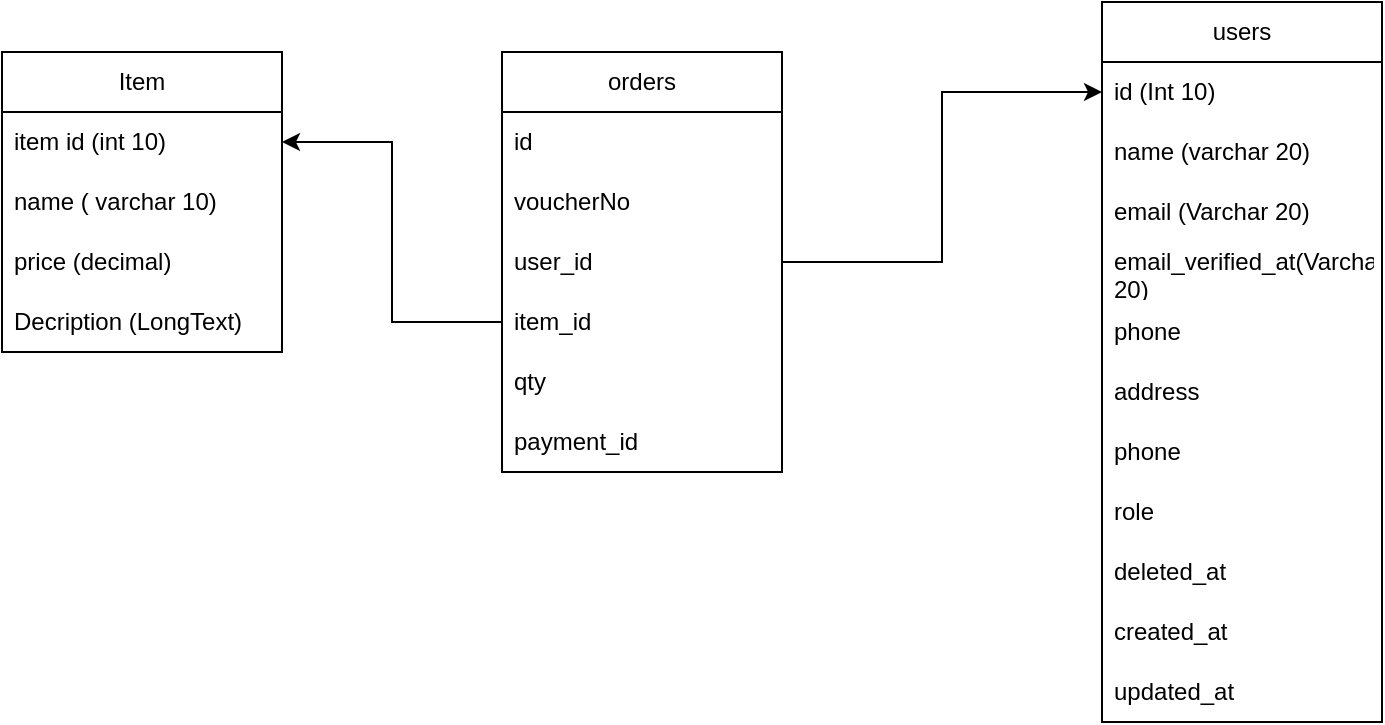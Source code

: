 <mxfile version="24.0.7" type="device">
  <diagram name="Page-1" id="aOPSAaQ3hiPPlJmph4lV">
    <mxGraphModel dx="880" dy="434" grid="1" gridSize="10" guides="1" tooltips="1" connect="1" arrows="1" fold="1" page="1" pageScale="1" pageWidth="850" pageHeight="1100" math="0" shadow="0">
      <root>
        <mxCell id="0" />
        <mxCell id="1" parent="0" />
        <mxCell id="Kwa43FtDJhBdHkIkMjGB-1" value="Item" style="swimlane;fontStyle=0;childLayout=stackLayout;horizontal=1;startSize=30;horizontalStack=0;resizeParent=1;resizeParentMax=0;resizeLast=0;collapsible=1;marginBottom=0;whiteSpace=wrap;html=1;" parent="1" vertex="1">
          <mxGeometry x="90" y="80" width="140" height="150" as="geometry" />
        </mxCell>
        <mxCell id="Kwa43FtDJhBdHkIkMjGB-2" value="item id (int 10)" style="text;strokeColor=none;fillColor=none;align=left;verticalAlign=middle;spacingLeft=4;spacingRight=4;overflow=hidden;points=[[0,0.5],[1,0.5]];portConstraint=eastwest;rotatable=0;whiteSpace=wrap;html=1;" parent="Kwa43FtDJhBdHkIkMjGB-1" vertex="1">
          <mxGeometry y="30" width="140" height="30" as="geometry" />
        </mxCell>
        <mxCell id="Kwa43FtDJhBdHkIkMjGB-3" value="name ( varchar 10)" style="text;strokeColor=none;fillColor=none;align=left;verticalAlign=middle;spacingLeft=4;spacingRight=4;overflow=hidden;points=[[0,0.5],[1,0.5]];portConstraint=eastwest;rotatable=0;whiteSpace=wrap;html=1;" parent="Kwa43FtDJhBdHkIkMjGB-1" vertex="1">
          <mxGeometry y="60" width="140" height="30" as="geometry" />
        </mxCell>
        <mxCell id="Kwa43FtDJhBdHkIkMjGB-4" value="price (decimal)" style="text;strokeColor=none;fillColor=none;align=left;verticalAlign=middle;spacingLeft=4;spacingRight=4;overflow=hidden;points=[[0,0.5],[1,0.5]];portConstraint=eastwest;rotatable=0;whiteSpace=wrap;html=1;" parent="Kwa43FtDJhBdHkIkMjGB-1" vertex="1">
          <mxGeometry y="90" width="140" height="30" as="geometry" />
        </mxCell>
        <mxCell id="Kwa43FtDJhBdHkIkMjGB-14" value="Decription (LongText)" style="text;strokeColor=none;fillColor=none;align=left;verticalAlign=middle;spacingLeft=4;spacingRight=4;overflow=hidden;points=[[0,0.5],[1,0.5]];portConstraint=eastwest;rotatable=0;whiteSpace=wrap;html=1;" parent="Kwa43FtDJhBdHkIkMjGB-1" vertex="1">
          <mxGeometry y="120" width="140" height="30" as="geometry" />
        </mxCell>
        <mxCell id="Kwa43FtDJhBdHkIkMjGB-6" value="users" style="swimlane;fontStyle=0;childLayout=stackLayout;horizontal=1;startSize=30;horizontalStack=0;resizeParent=1;resizeParentMax=0;resizeLast=0;collapsible=1;marginBottom=0;whiteSpace=wrap;html=1;" parent="1" vertex="1">
          <mxGeometry x="640" y="55" width="140" height="360" as="geometry" />
        </mxCell>
        <mxCell id="Kwa43FtDJhBdHkIkMjGB-7" value="id (Int 10)" style="text;strokeColor=none;fillColor=none;align=left;verticalAlign=middle;spacingLeft=4;spacingRight=4;overflow=hidden;points=[[0,0.5],[1,0.5]];portConstraint=eastwest;rotatable=0;whiteSpace=wrap;html=1;" parent="Kwa43FtDJhBdHkIkMjGB-6" vertex="1">
          <mxGeometry y="30" width="140" height="30" as="geometry" />
        </mxCell>
        <mxCell id="Kwa43FtDJhBdHkIkMjGB-8" value="name (varchar 20)" style="text;strokeColor=none;fillColor=none;align=left;verticalAlign=middle;spacingLeft=4;spacingRight=4;overflow=hidden;points=[[0,0.5],[1,0.5]];portConstraint=eastwest;rotatable=0;whiteSpace=wrap;html=1;" parent="Kwa43FtDJhBdHkIkMjGB-6" vertex="1">
          <mxGeometry y="60" width="140" height="30" as="geometry" />
        </mxCell>
        <mxCell id="Kwa43FtDJhBdHkIkMjGB-21" value="email (Varchar 20)" style="text;strokeColor=none;fillColor=none;align=left;verticalAlign=middle;spacingLeft=4;spacingRight=4;overflow=hidden;points=[[0,0.5],[1,0.5]];portConstraint=eastwest;rotatable=0;whiteSpace=wrap;html=1;" parent="Kwa43FtDJhBdHkIkMjGB-6" vertex="1">
          <mxGeometry y="90" width="140" height="30" as="geometry" />
        </mxCell>
        <mxCell id="Kwa43FtDJhBdHkIkMjGB-22" value="email_verified_at(Varchar 20)" style="text;strokeColor=none;fillColor=none;align=left;verticalAlign=middle;spacingLeft=4;spacingRight=4;overflow=hidden;points=[[0,0.5],[1,0.5]];portConstraint=eastwest;rotatable=0;whiteSpace=wrap;html=1;" parent="Kwa43FtDJhBdHkIkMjGB-6" vertex="1">
          <mxGeometry y="120" width="140" height="30" as="geometry" />
        </mxCell>
        <mxCell id="Kwa43FtDJhBdHkIkMjGB-9" value="phone" style="text;strokeColor=none;fillColor=none;align=left;verticalAlign=middle;spacingLeft=4;spacingRight=4;overflow=hidden;points=[[0,0.5],[1,0.5]];portConstraint=eastwest;rotatable=0;whiteSpace=wrap;html=1;" parent="Kwa43FtDJhBdHkIkMjGB-6" vertex="1">
          <mxGeometry y="150" width="140" height="30" as="geometry" />
        </mxCell>
        <mxCell id="Kwa43FtDJhBdHkIkMjGB-23" value="address" style="text;strokeColor=none;fillColor=none;align=left;verticalAlign=middle;spacingLeft=4;spacingRight=4;overflow=hidden;points=[[0,0.5],[1,0.5]];portConstraint=eastwest;rotatable=0;whiteSpace=wrap;html=1;" parent="Kwa43FtDJhBdHkIkMjGB-6" vertex="1">
          <mxGeometry y="180" width="140" height="30" as="geometry" />
        </mxCell>
        <mxCell id="Kwa43FtDJhBdHkIkMjGB-17" value="phone" style="text;strokeColor=none;fillColor=none;align=left;verticalAlign=middle;spacingLeft=4;spacingRight=4;overflow=hidden;points=[[0,0.5],[1,0.5]];portConstraint=eastwest;rotatable=0;whiteSpace=wrap;html=1;" parent="Kwa43FtDJhBdHkIkMjGB-6" vertex="1">
          <mxGeometry y="210" width="140" height="30" as="geometry" />
        </mxCell>
        <mxCell id="NhRjjCg7C60-Nv7Z6xjf-1" value="role" style="text;strokeColor=none;fillColor=none;align=left;verticalAlign=middle;spacingLeft=4;spacingRight=4;overflow=hidden;points=[[0,0.5],[1,0.5]];portConstraint=eastwest;rotatable=0;whiteSpace=wrap;html=1;" vertex="1" parent="Kwa43FtDJhBdHkIkMjGB-6">
          <mxGeometry y="240" width="140" height="30" as="geometry" />
        </mxCell>
        <mxCell id="NhRjjCg7C60-Nv7Z6xjf-2" value="deleted_at" style="text;strokeColor=none;fillColor=none;align=left;verticalAlign=middle;spacingLeft=4;spacingRight=4;overflow=hidden;points=[[0,0.5],[1,0.5]];portConstraint=eastwest;rotatable=0;whiteSpace=wrap;html=1;" vertex="1" parent="Kwa43FtDJhBdHkIkMjGB-6">
          <mxGeometry y="270" width="140" height="30" as="geometry" />
        </mxCell>
        <mxCell id="NhRjjCg7C60-Nv7Z6xjf-4" value="created_at" style="text;strokeColor=none;fillColor=none;align=left;verticalAlign=middle;spacingLeft=4;spacingRight=4;overflow=hidden;points=[[0,0.5],[1,0.5]];portConstraint=eastwest;rotatable=0;whiteSpace=wrap;html=1;" vertex="1" parent="Kwa43FtDJhBdHkIkMjGB-6">
          <mxGeometry y="300" width="140" height="30" as="geometry" />
        </mxCell>
        <mxCell id="NhRjjCg7C60-Nv7Z6xjf-5" value="updated_at" style="text;strokeColor=none;fillColor=none;align=left;verticalAlign=middle;spacingLeft=4;spacingRight=4;overflow=hidden;points=[[0,0.5],[1,0.5]];portConstraint=eastwest;rotatable=0;whiteSpace=wrap;html=1;" vertex="1" parent="Kwa43FtDJhBdHkIkMjGB-6">
          <mxGeometry y="330" width="140" height="30" as="geometry" />
        </mxCell>
        <mxCell id="Kwa43FtDJhBdHkIkMjGB-10" value="orders" style="swimlane;fontStyle=0;childLayout=stackLayout;horizontal=1;startSize=30;horizontalStack=0;resizeParent=1;resizeParentMax=0;resizeLast=0;collapsible=1;marginBottom=0;whiteSpace=wrap;html=1;" parent="1" vertex="1">
          <mxGeometry x="340" y="80" width="140" height="210" as="geometry" />
        </mxCell>
        <mxCell id="Kwa43FtDJhBdHkIkMjGB-11" value="id" style="text;strokeColor=none;fillColor=none;align=left;verticalAlign=middle;spacingLeft=4;spacingRight=4;overflow=hidden;points=[[0,0.5],[1,0.5]];portConstraint=eastwest;rotatable=0;whiteSpace=wrap;html=1;" parent="Kwa43FtDJhBdHkIkMjGB-10" vertex="1">
          <mxGeometry y="30" width="140" height="30" as="geometry" />
        </mxCell>
        <mxCell id="NhRjjCg7C60-Nv7Z6xjf-3" value="voucherNo" style="text;strokeColor=none;fillColor=none;align=left;verticalAlign=middle;spacingLeft=4;spacingRight=4;overflow=hidden;points=[[0,0.5],[1,0.5]];portConstraint=eastwest;rotatable=0;whiteSpace=wrap;html=1;" vertex="1" parent="Kwa43FtDJhBdHkIkMjGB-10">
          <mxGeometry y="60" width="140" height="30" as="geometry" />
        </mxCell>
        <mxCell id="Kwa43FtDJhBdHkIkMjGB-19" value="user_id" style="text;strokeColor=none;fillColor=none;align=left;verticalAlign=middle;spacingLeft=4;spacingRight=4;overflow=hidden;points=[[0,0.5],[1,0.5]];portConstraint=eastwest;rotatable=0;whiteSpace=wrap;html=1;" parent="Kwa43FtDJhBdHkIkMjGB-10" vertex="1">
          <mxGeometry y="90" width="140" height="30" as="geometry" />
        </mxCell>
        <mxCell id="Kwa43FtDJhBdHkIkMjGB-12" value="item_id" style="text;strokeColor=none;fillColor=none;align=left;verticalAlign=middle;spacingLeft=4;spacingRight=4;overflow=hidden;points=[[0,0.5],[1,0.5]];portConstraint=eastwest;rotatable=0;whiteSpace=wrap;html=1;" parent="Kwa43FtDJhBdHkIkMjGB-10" vertex="1">
          <mxGeometry y="120" width="140" height="30" as="geometry" />
        </mxCell>
        <mxCell id="Kwa43FtDJhBdHkIkMjGB-13" value="qty" style="text;strokeColor=none;fillColor=none;align=left;verticalAlign=middle;spacingLeft=4;spacingRight=4;overflow=hidden;points=[[0,0.5],[1,0.5]];portConstraint=eastwest;rotatable=0;whiteSpace=wrap;html=1;" parent="Kwa43FtDJhBdHkIkMjGB-10" vertex="1">
          <mxGeometry y="150" width="140" height="30" as="geometry" />
        </mxCell>
        <mxCell id="Kwa43FtDJhBdHkIkMjGB-20" value="payment_id" style="text;strokeColor=none;fillColor=none;align=left;verticalAlign=middle;spacingLeft=4;spacingRight=4;overflow=hidden;points=[[0,0.5],[1,0.5]];portConstraint=eastwest;rotatable=0;whiteSpace=wrap;html=1;" parent="Kwa43FtDJhBdHkIkMjGB-10" vertex="1">
          <mxGeometry y="180" width="140" height="30" as="geometry" />
        </mxCell>
        <mxCell id="Kwa43FtDJhBdHkIkMjGB-25" style="edgeStyle=orthogonalEdgeStyle;rounded=0;orthogonalLoop=1;jettySize=auto;html=1;entryX=0;entryY=0.5;entryDx=0;entryDy=0;" parent="1" source="Kwa43FtDJhBdHkIkMjGB-19" target="Kwa43FtDJhBdHkIkMjGB-7" edge="1">
          <mxGeometry relative="1" as="geometry" />
        </mxCell>
        <mxCell id="Kwa43FtDJhBdHkIkMjGB-26" style="edgeStyle=orthogonalEdgeStyle;rounded=0;orthogonalLoop=1;jettySize=auto;html=1;exitX=0;exitY=0.5;exitDx=0;exitDy=0;" parent="1" source="Kwa43FtDJhBdHkIkMjGB-12" target="Kwa43FtDJhBdHkIkMjGB-2" edge="1">
          <mxGeometry relative="1" as="geometry" />
        </mxCell>
      </root>
    </mxGraphModel>
  </diagram>
</mxfile>
